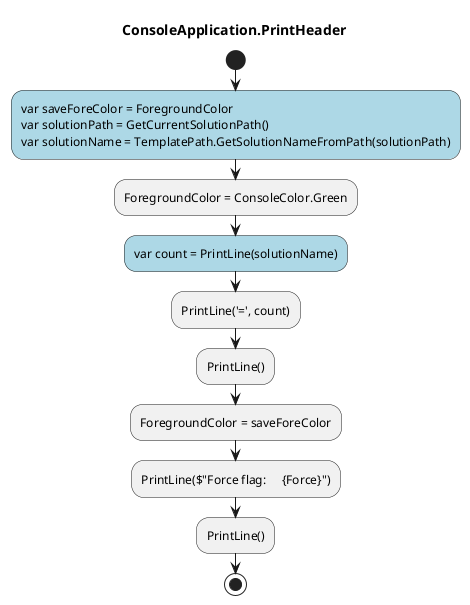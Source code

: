 @startuml ConsoleApplication.PrintHeader
title ConsoleApplication.PrintHeader
start
#LightBlue:var saveForeColor = ForegroundColor
var solutionPath = GetCurrentSolutionPath()
var solutionName = TemplatePath.GetSolutionNameFromPath(solutionPath);
:ForegroundColor = ConsoleColor.Green;
#LightBlue:var count = PrintLine(solutionName);
:PrintLine('=', count);
:PrintLine();
:ForegroundColor = saveForeColor;
:PrintLine($"Force flag:     {Force}");
:PrintLine();
stop
@enduml

